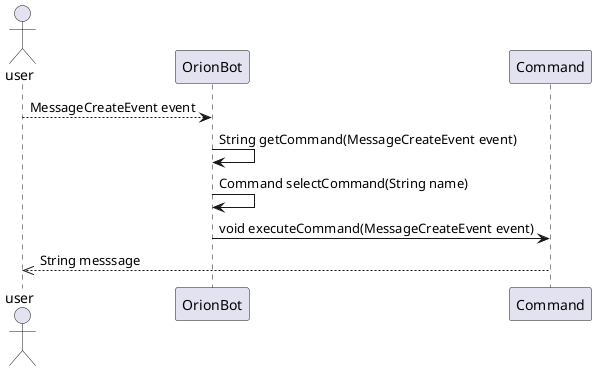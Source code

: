 @startuml

actor user as user
participant OrionBot as bot
participant Command as command

user-->bot: MessageCreateEvent event
bot->bot: String getCommand(MessageCreateEvent event)
bot->bot: Command selectCommand(String name)
bot->command: void executeCommand(MessageCreateEvent event)
command-->>user: String messsage

@enduml